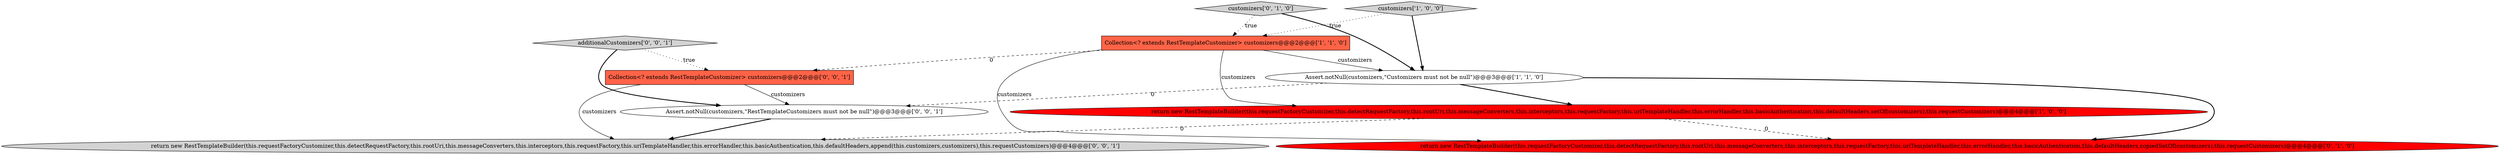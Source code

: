 digraph {
8 [style = filled, label = "return new RestTemplateBuilder(this.requestFactoryCustomizer,this.detectRequestFactory,this.rootUri,this.messageConverters,this.interceptors,this.requestFactory,this.uriTemplateHandler,this.errorHandler,this.basicAuthentication,this.defaultHeaders,append(this.customizers,customizers),this.requestCustomizers)@@@4@@@['0', '0', '1']", fillcolor = lightgray, shape = ellipse image = "AAA0AAABBB3BBB"];
9 [style = filled, label = "Assert.notNull(customizers,\"RestTemplateCustomizers must not be null\")@@@3@@@['0', '0', '1']", fillcolor = white, shape = ellipse image = "AAA0AAABBB3BBB"];
5 [style = filled, label = "customizers['0', '1', '0']", fillcolor = lightgray, shape = diamond image = "AAA0AAABBB2BBB"];
0 [style = filled, label = "Collection<? extends RestTemplateCustomizer> customizers@@@2@@@['1', '1', '0']", fillcolor = tomato, shape = box image = "AAA0AAABBB1BBB"];
4 [style = filled, label = "return new RestTemplateBuilder(this.requestFactoryCustomizer,this.detectRequestFactory,this.rootUri,this.messageConverters,this.interceptors,this.requestFactory,this.uriTemplateHandler,this.errorHandler,this.basicAuthentication,this.defaultHeaders,copiedSetOf(customizers),this.requestCustomizers)@@@4@@@['0', '1', '0']", fillcolor = red, shape = ellipse image = "AAA1AAABBB2BBB"];
6 [style = filled, label = "Collection<? extends RestTemplateCustomizer> customizers@@@2@@@['0', '0', '1']", fillcolor = tomato, shape = box image = "AAA0AAABBB3BBB"];
7 [style = filled, label = "additionalCustomizers['0', '0', '1']", fillcolor = lightgray, shape = diamond image = "AAA0AAABBB3BBB"];
2 [style = filled, label = "Assert.notNull(customizers,\"Customizers must not be null\")@@@3@@@['1', '1', '0']", fillcolor = white, shape = ellipse image = "AAA0AAABBB1BBB"];
1 [style = filled, label = "customizers['1', '0', '0']", fillcolor = lightgray, shape = diamond image = "AAA0AAABBB1BBB"];
3 [style = filled, label = "return new RestTemplateBuilder(this.requestFactoryCustomizer,this.detectRequestFactory,this.rootUri,this.messageConverters,this.interceptors,this.requestFactory,this.uriTemplateHandler,this.errorHandler,this.basicAuthentication,this.defaultHeaders,setOf(customizers),this.requestCustomizers)@@@4@@@['1', '0', '0']", fillcolor = red, shape = ellipse image = "AAA1AAABBB1BBB"];
6->8 [style = solid, label="customizers"];
7->9 [style = bold, label=""];
0->4 [style = solid, label="customizers"];
3->8 [style = dashed, label="0"];
7->6 [style = dotted, label="true"];
5->2 [style = bold, label=""];
1->2 [style = bold, label=""];
1->0 [style = dotted, label="true"];
0->3 [style = solid, label="customizers"];
6->9 [style = solid, label="customizers"];
5->0 [style = dotted, label="true"];
0->2 [style = solid, label="customizers"];
9->8 [style = bold, label=""];
3->4 [style = dashed, label="0"];
2->4 [style = bold, label=""];
2->9 [style = dashed, label="0"];
2->3 [style = bold, label=""];
0->6 [style = dashed, label="0"];
}
